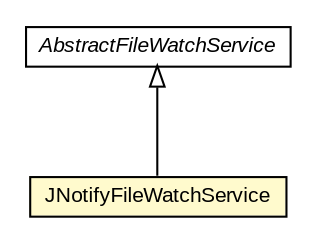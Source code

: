 #!/usr/local/bin/dot
#
# Class diagram 
# Generated by UMLGraph version R5_6-24-gf6e263 (http://www.umlgraph.org/)
#

digraph G {
	edge [fontname="arial",fontsize=10,labelfontname="arial",labelfontsize=10];
	node [fontname="arial",fontsize=10,shape=plaintext];
	nodesep=0.25;
	ranksep=0.5;
	// com.google.code.play2.watcher.jnotify.JNotifyFileWatchService
	c4 [label=<<table title="com.google.code.play2.watcher.jnotify.JNotifyFileWatchService" border="0" cellborder="1" cellspacing="0" cellpadding="2" port="p" bgcolor="lemonChiffon" href="./JNotifyFileWatchService.html">
		<tr><td><table border="0" cellspacing="0" cellpadding="1">
<tr><td align="center" balign="center"> JNotifyFileWatchService </td></tr>
		</table></td></tr>
		</table>>, URL="./JNotifyFileWatchService.html", fontname="arial", fontcolor="black", fontsize=10.0];
	//com.google.code.play2.watcher.jnotify.JNotifyFileWatchService extends com.google.code.play2.watcher.api.AbstractFileWatchService
	c10:p -> c4:p [dir=back,arrowtail=empty];
	// com.google.code.play2.watcher.api.AbstractFileWatchService
	c10 [label=<<table title="com.google.code.play2.watcher.api.AbstractFileWatchService" border="0" cellborder="1" cellspacing="0" cellpadding="2" port="p">
		<tr><td><table border="0" cellspacing="0" cellpadding="1">
<tr><td align="center" balign="center"><font face="arial italic"> AbstractFileWatchService </font></td></tr>
		</table></td></tr>
		</table>>, URL="null", fontname="arial", fontcolor="black", fontsize=10.0];
}

